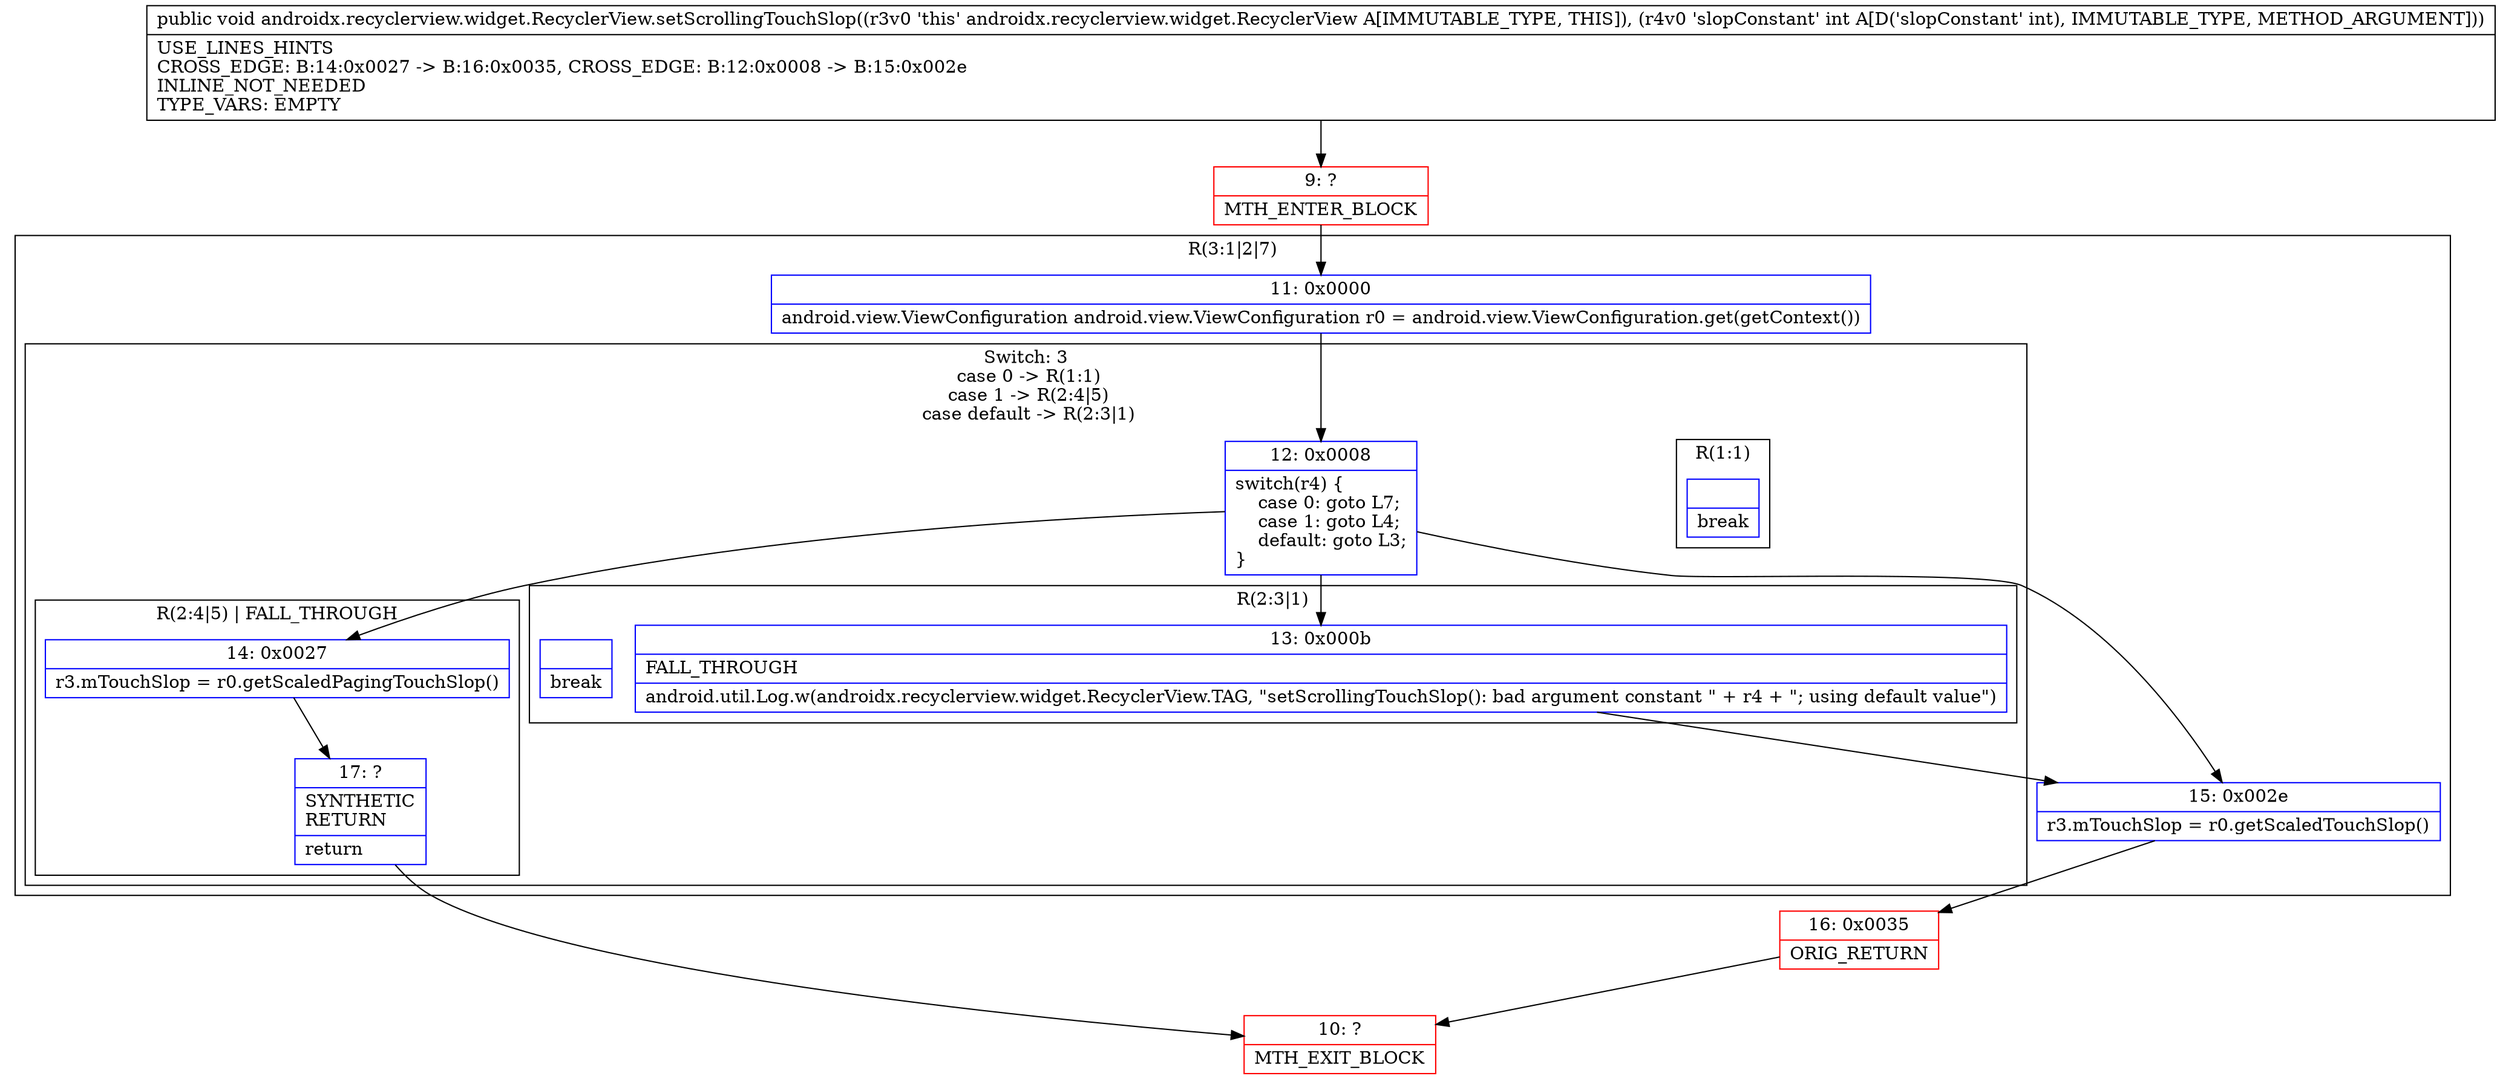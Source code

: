 digraph "CFG forandroidx.recyclerview.widget.RecyclerView.setScrollingTouchSlop(I)V" {
subgraph cluster_Region_1721745428 {
label = "R(3:1|2|7)";
node [shape=record,color=blue];
Node_11 [shape=record,label="{11\:\ 0x0000|android.view.ViewConfiguration android.view.ViewConfiguration r0 = android.view.ViewConfiguration.get(getContext())\l}"];
subgraph cluster_SwitchRegion_1841652223 {
label = "Switch: 3
 case 0 -> R(1:1)
 case 1 -> R(2:4|5)
 case default -> R(2:3|1)";
node [shape=record,color=blue];
Node_12 [shape=record,label="{12\:\ 0x0008|switch(r4) \{\l    case 0: goto L7;\l    case 1: goto L4;\l    default: goto L3;\l\}\l}"];
subgraph cluster_Region_881722223 {
label = "R(1:1)";
node [shape=record,color=blue];
Node_InsnContainer_1401517951 [shape=record,label="{|break\l}"];
}
subgraph cluster_Region_913482262 {
label = "R(2:4|5) | FALL_THROUGH\l";
node [shape=record,color=blue];
Node_14 [shape=record,label="{14\:\ 0x0027|r3.mTouchSlop = r0.getScaledPagingTouchSlop()\l}"];
Node_17 [shape=record,label="{17\:\ ?|SYNTHETIC\lRETURN\l|return\l}"];
}
subgraph cluster_Region_1727428971 {
label = "R(2:3|1)";
node [shape=record,color=blue];
Node_13 [shape=record,label="{13\:\ 0x000b|FALL_THROUGH\l|android.util.Log.w(androidx.recyclerview.widget.RecyclerView.TAG, \"setScrollingTouchSlop(): bad argument constant \" + r4 + \"; using default value\")\l}"];
Node_InsnContainer_544880339 [shape=record,label="{|break\l}"];
}
}
Node_15 [shape=record,label="{15\:\ 0x002e|r3.mTouchSlop = r0.getScaledTouchSlop()\l}"];
}
Node_9 [shape=record,color=red,label="{9\:\ ?|MTH_ENTER_BLOCK\l}"];
Node_10 [shape=record,color=red,label="{10\:\ ?|MTH_EXIT_BLOCK\l}"];
Node_16 [shape=record,color=red,label="{16\:\ 0x0035|ORIG_RETURN\l}"];
MethodNode[shape=record,label="{public void androidx.recyclerview.widget.RecyclerView.setScrollingTouchSlop((r3v0 'this' androidx.recyclerview.widget.RecyclerView A[IMMUTABLE_TYPE, THIS]), (r4v0 'slopConstant' int A[D('slopConstant' int), IMMUTABLE_TYPE, METHOD_ARGUMENT]))  | USE_LINES_HINTS\lCROSS_EDGE: B:14:0x0027 \-\> B:16:0x0035, CROSS_EDGE: B:12:0x0008 \-\> B:15:0x002e\lINLINE_NOT_NEEDED\lTYPE_VARS: EMPTY\l}"];
MethodNode -> Node_9;Node_11 -> Node_12;
Node_12 -> Node_13;
Node_12 -> Node_14;
Node_12 -> Node_15;
Node_14 -> Node_17;
Node_17 -> Node_10;
Node_13 -> Node_15;
Node_15 -> Node_16;
Node_9 -> Node_11;
Node_16 -> Node_10;
}

